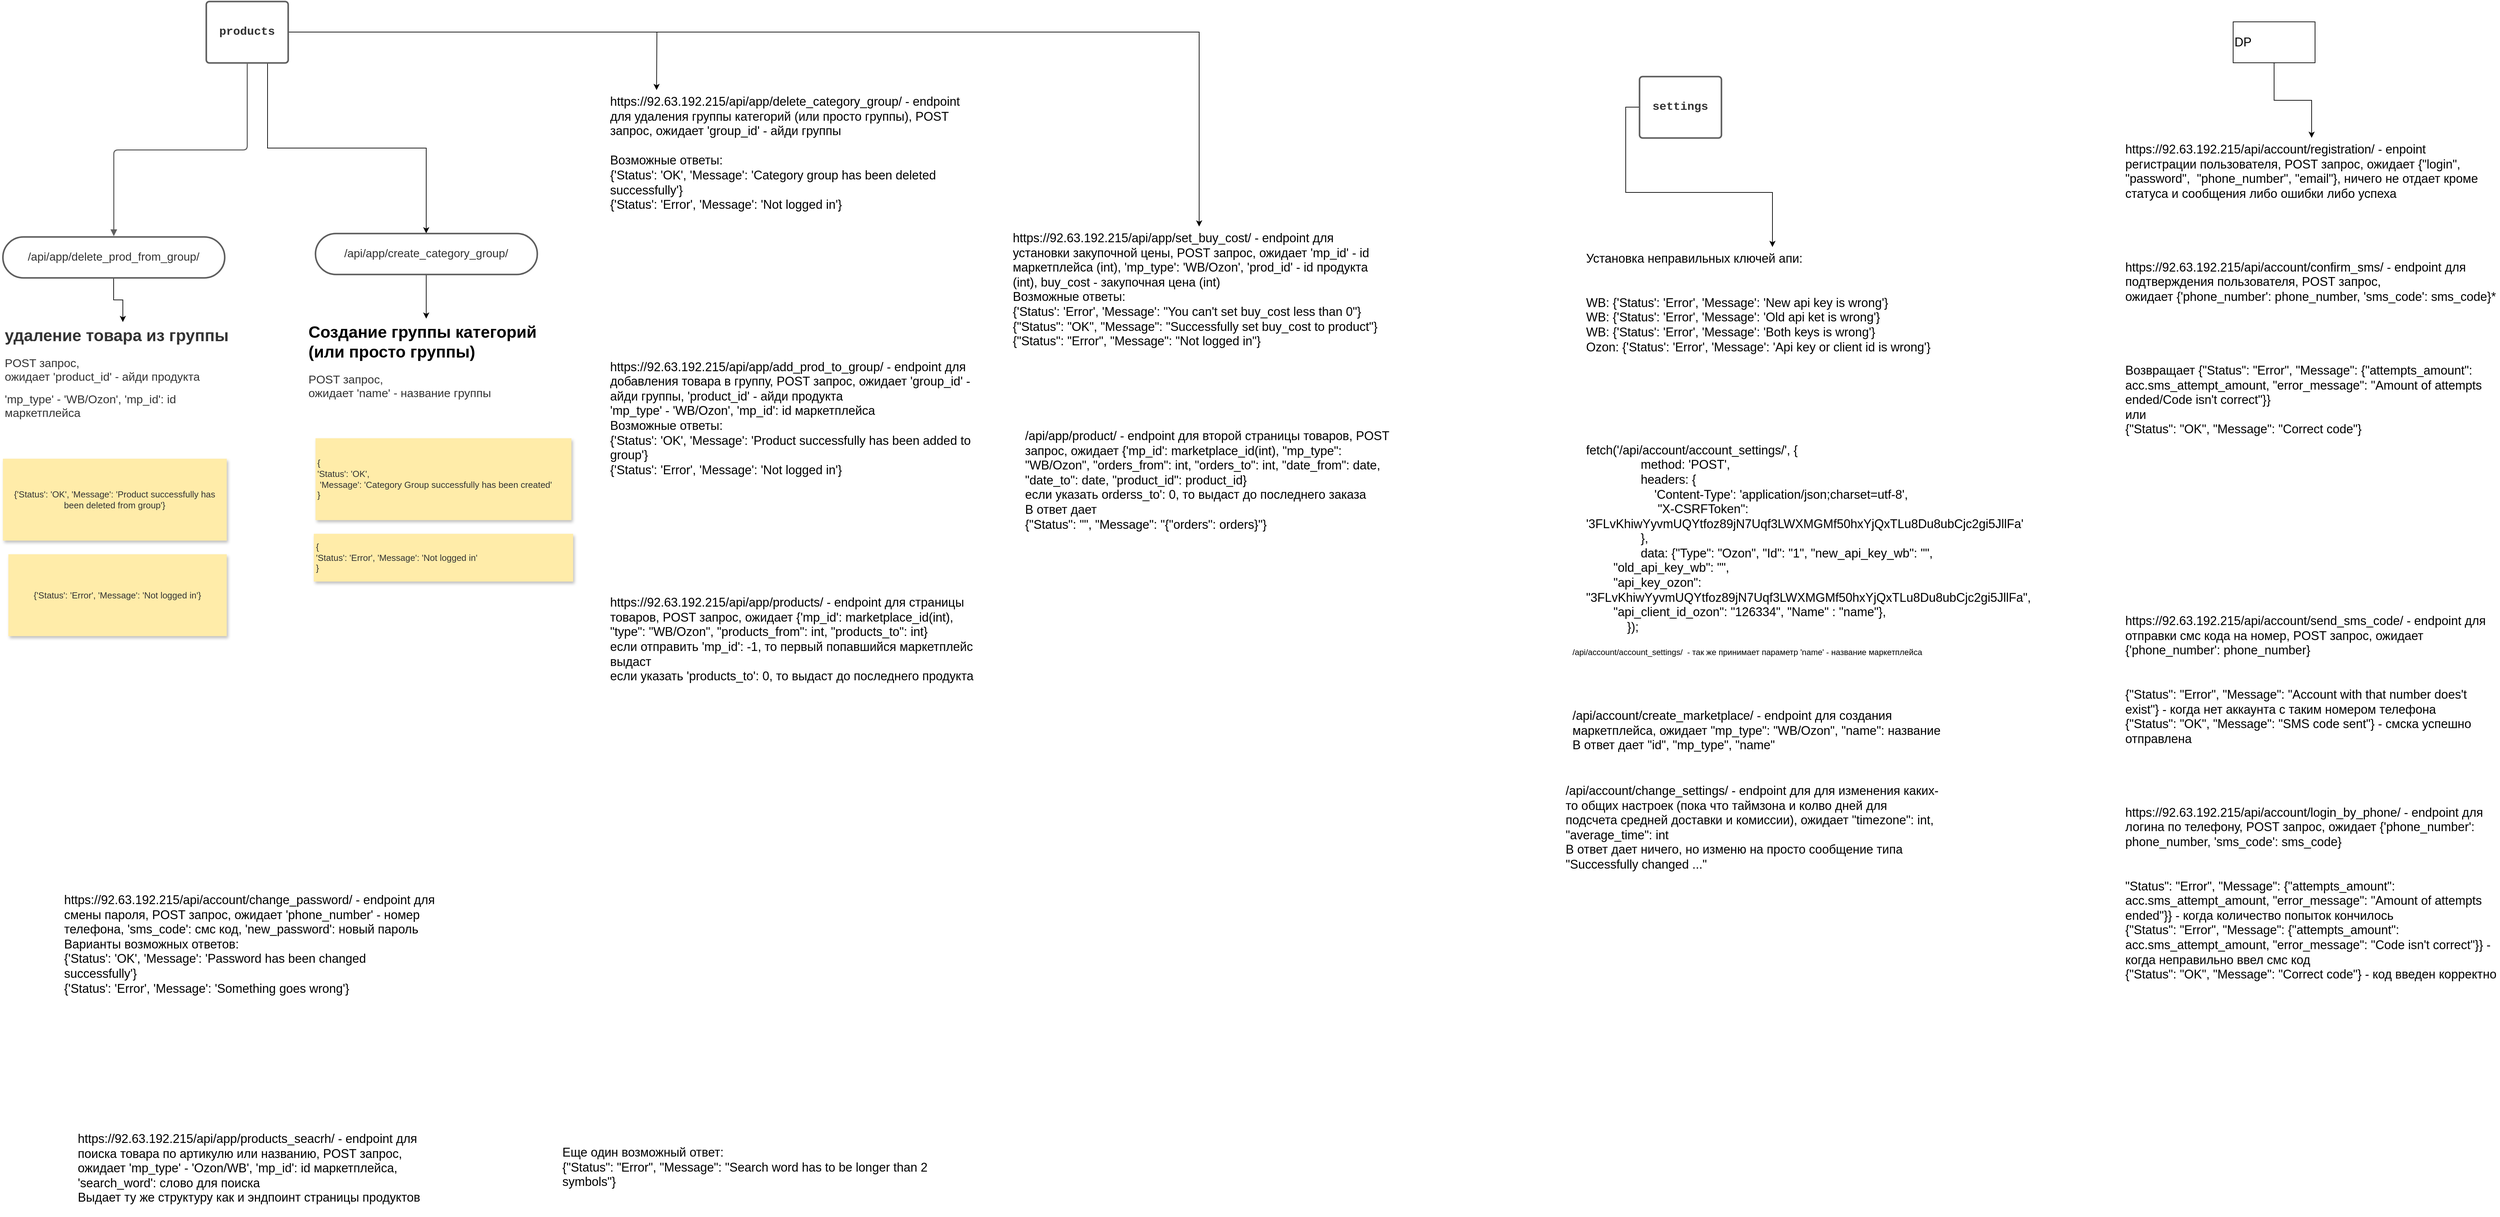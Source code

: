 <mxfile version="15.7.3" type="github">
  <diagram id="C5RBs43oDa-KdzZeNtuy" name="Page-1">
    <mxGraphModel dx="2031" dy="2303" grid="1" gridSize="10" guides="1" tooltips="1" connect="1" arrows="1" fold="1" page="1" pageScale="1" pageWidth="827" pageHeight="1169" math="0" shadow="0">
      <root>
        <mxCell id="WIyWlLk6GJQsqaUBKTNV-0" />
        <mxCell id="WIyWlLk6GJQsqaUBKTNV-1" parent="WIyWlLk6GJQsqaUBKTNV-0" />
        <mxCell id="fCl1h1IX-KnyHzvw6Qa8-23" style="edgeStyle=orthogonalEdgeStyle;rounded=0;orthogonalLoop=1;jettySize=auto;html=1;exitX=0.75;exitY=1;exitDx=0;exitDy=0;fontSize=24;" parent="WIyWlLk6GJQsqaUBKTNV-1" source="fCl1h1IX-KnyHzvw6Qa8-0" target="fCl1h1IX-KnyHzvw6Qa8-13" edge="1">
          <mxGeometry relative="1" as="geometry" />
        </mxCell>
        <mxCell id="fCl1h1IX-KnyHzvw6Qa8-28" style="edgeStyle=orthogonalEdgeStyle;rounded=0;orthogonalLoop=1;jettySize=auto;html=1;exitX=1;exitY=0.5;exitDx=0;exitDy=0;fontSize=18;" parent="WIyWlLk6GJQsqaUBKTNV-1" source="fCl1h1IX-KnyHzvw6Qa8-0" edge="1">
          <mxGeometry relative="1" as="geometry">
            <mxPoint x="980" y="-920" as="targetPoint" />
          </mxGeometry>
        </mxCell>
        <mxCell id="fCl1h1IX-KnyHzvw6Qa8-30" style="edgeStyle=orthogonalEdgeStyle;rounded=0;orthogonalLoop=1;jettySize=auto;html=1;exitX=1;exitY=0.5;exitDx=0;exitDy=0;entryX=0.5;entryY=0;entryDx=0;entryDy=0;fontSize=18;" parent="WIyWlLk6GJQsqaUBKTNV-1" source="fCl1h1IX-KnyHzvw6Qa8-0" target="fCl1h1IX-KnyHzvw6Qa8-29" edge="1">
          <mxGeometry relative="1" as="geometry" />
        </mxCell>
        <UserObject label="products" lucidchartObjectId="d0ThvlTQT.xf" id="fCl1h1IX-KnyHzvw6Qa8-0">
          <mxCell style="html=1;overflow=block;blockSpacing=1;whiteSpace=wrap;;whiteSpace=wrap;fontSize=17;fontFamily=Liberation Mono;fontColor=#333333;fontStyle=1;spacing=9;strokeColor=#5e5e5e;strokeOpacity=100;rounded=1;absoluteArcSize=1;arcSize=9;strokeWidth=2.3;" parent="WIyWlLk6GJQsqaUBKTNV-1" vertex="1">
            <mxGeometry x="320" y="-1050" width="120" height="90" as="geometry" />
          </mxCell>
        </UserObject>
        <mxCell id="fCl1h1IX-KnyHzvw6Qa8-26" style="edgeStyle=orthogonalEdgeStyle;rounded=0;orthogonalLoop=1;jettySize=auto;html=1;exitX=0.5;exitY=1;exitDx=0;exitDy=0;fontSize=24;" parent="WIyWlLk6GJQsqaUBKTNV-1" source="fCl1h1IX-KnyHzvw6Qa8-1" target="fCl1h1IX-KnyHzvw6Qa8-20" edge="1">
          <mxGeometry relative="1" as="geometry" />
        </mxCell>
        <UserObject label="/api/app/delete_prod_from_group/" lucidchartObjectId="k1ThpZDKHD~1" id="fCl1h1IX-KnyHzvw6Qa8-1">
          <mxCell style="html=1;overflow=block;blockSpacing=1;whiteSpace=wrap;rounded=1;arcSize=50;whiteSpace=wrap;fontSize=16.7;fontColor=#333333;spacing=3.8;strokeColor=#5e5e5e;strokeOpacity=100;strokeWidth=2.3;" parent="WIyWlLk6GJQsqaUBKTNV-1" vertex="1">
            <mxGeometry x="22" y="-705" width="325" height="60" as="geometry" />
          </mxCell>
        </UserObject>
        <UserObject label="" lucidchartObjectId="K1ThdN~bNKdz" id="fCl1h1IX-KnyHzvw6Qa8-3">
          <mxCell style="html=1;jettySize=18;whiteSpace=wrap;fontSize=13;strokeColor=#5E5E5E;strokeWidth=1.5;rounded=1;arcSize=12;edgeStyle=orthogonalEdgeStyle;startArrow=none;;endArrow=block;endFill=1;;exitX=0.5;exitY=1.013;exitPerimeter=0;entryX=0.5;entryY=-0.019;entryPerimeter=0;" parent="WIyWlLk6GJQsqaUBKTNV-1" source="fCl1h1IX-KnyHzvw6Qa8-0" target="fCl1h1IX-KnyHzvw6Qa8-1" edge="1">
            <mxGeometry width="100" height="100" relative="1" as="geometry">
              <Array as="points" />
            </mxGeometry>
          </mxCell>
        </UserObject>
        <UserObject label="{&#39;Status&#39;: &#39;OK&#39;, &#39;Message&#39;: &#39;Product successfully has been deleted from group&#39;}" lucidchartObjectId="52ThJg98ZM.b" id="fCl1h1IX-KnyHzvw6Qa8-8">
          <mxCell style="html=1;overflow=block;blockSpacing=1;whiteSpace=wrap;shadow=1;whiteSpace=wrap;fontSize=13;fontColor=#333333;spacing=3.8;strokeColor=none;fillColor=#FFECA9;strokeWidth=0;" parent="WIyWlLk6GJQsqaUBKTNV-1" vertex="1">
            <mxGeometry x="22" y="-380" width="328" height="120" as="geometry" />
          </mxCell>
        </UserObject>
        <UserObject label="{&#39;Status&#39;: &#39;Error&#39;, &#39;Message&#39;: &#39;Not logged in&#39;}" lucidchartObjectId="22ThiJKDrjVu" id="fCl1h1IX-KnyHzvw6Qa8-9">
          <mxCell style="html=1;overflow=block;blockSpacing=1;whiteSpace=wrap;shadow=1;whiteSpace=wrap;fontSize=13;fontColor=#333333;spacing=3.8;strokeColor=none;fillColor=#FFECA9;strokeWidth=0;" parent="WIyWlLk6GJQsqaUBKTNV-1" vertex="1">
            <mxGeometry x="30" y="-240" width="320" height="120" as="geometry" />
          </mxCell>
        </UserObject>
        <UserObject label="" lucidchartObjectId="u5ThopFs4aIM" id="fCl1h1IX-KnyHzvw6Qa8-12">
          <mxCell style="html=1;overflow=block;blockSpacing=1;whiteSpace=wrap;;whiteSpace=wrap;fontSize=13;spacing=3.8;strokeColor=none;fillOpacity=0;fillColor=#ffffff;strokeWidth=0;" parent="WIyWlLk6GJQsqaUBKTNV-1" vertex="1">
            <mxGeometry x="618" y="-508" width="247" height="28" as="geometry" />
          </mxCell>
        </UserObject>
        <mxCell id="fCl1h1IX-KnyHzvw6Qa8-24" style="edgeStyle=orthogonalEdgeStyle;rounded=0;orthogonalLoop=1;jettySize=auto;html=1;exitX=0.5;exitY=1;exitDx=0;exitDy=0;fontSize=24;" parent="WIyWlLk6GJQsqaUBKTNV-1" source="fCl1h1IX-KnyHzvw6Qa8-13" target="fCl1h1IX-KnyHzvw6Qa8-21" edge="1">
          <mxGeometry relative="1" as="geometry" />
        </mxCell>
        <UserObject label="/api/app/create_category_group/ " lucidchartObjectId="S5Thh1K2M_9C" id="fCl1h1IX-KnyHzvw6Qa8-13">
          <mxCell style="html=1;overflow=block;blockSpacing=1;whiteSpace=wrap;rounded=1;arcSize=50;whiteSpace=wrap;fontSize=16.7;fontColor=#333333;spacing=3.8;strokeColor=#5e5e5e;strokeOpacity=100;strokeWidth=2.3;" parent="WIyWlLk6GJQsqaUBKTNV-1" vertex="1">
            <mxGeometry x="480" y="-710" width="325" height="60" as="geometry" />
          </mxCell>
        </UserObject>
        <UserObject label="{&lt;br&gt;&#39;Status&#39;: &#39;OK&#39;,&lt;br&gt;&amp;nbsp;&#39;Message&#39;: &#39;Category Group successfully has been created&#39;&lt;br&gt;}" lucidchartObjectId="S5ThOBOQB7-y" id="fCl1h1IX-KnyHzvw6Qa8-18">
          <mxCell style="html=1;overflow=block;blockSpacing=1;whiteSpace=wrap;shadow=1;whiteSpace=wrap;fontSize=13;fontColor=#333333;spacing=3.8;strokeColor=none;fillColor=#FFECA9;strokeWidth=0;align=left;" parent="WIyWlLk6GJQsqaUBKTNV-1" vertex="1">
            <mxGeometry x="480" y="-410" width="375" height="120" as="geometry" />
          </mxCell>
        </UserObject>
        <UserObject label="{&lt;br&gt;&#39;Status&#39;: &#39;Error&#39;, &#39;Message&#39;: &#39;Not logged in&#39;&lt;br&gt;}" lucidchartObjectId="S5ThA1d1zOJF" id="fCl1h1IX-KnyHzvw6Qa8-19">
          <mxCell style="html=1;overflow=block;blockSpacing=1;whiteSpace=wrap;shadow=1;whiteSpace=wrap;fontSize=13;fontColor=#333333;spacing=3.8;strokeColor=none;fillColor=#FFECA9;strokeWidth=0;align=left;" parent="WIyWlLk6GJQsqaUBKTNV-1" vertex="1">
            <mxGeometry x="477.5" y="-270" width="380" height="70" as="geometry" />
          </mxCell>
        </UserObject>
        <mxCell id="fCl1h1IX-KnyHzvw6Qa8-20" value="&lt;h1&gt;&lt;font style=&quot;font-size: 24px&quot;&gt;&lt;span style=&quot;color: rgb(51 , 51 , 51) ; text-align: center&quot;&gt;удаление товара из группы&lt;/span&gt;&lt;br&gt;&lt;/font&gt;&lt;/h1&gt;&lt;p&gt;&lt;span style=&quot;color: rgb(51 , 51 , 51) ; font-size: 17px ; text-align: center&quot;&gt;POST запрос,&lt;/span&gt;&lt;br style=&quot;color: rgb(51 , 51 , 51) ; font-size: 17px ; text-align: center&quot;&gt;&lt;span style=&quot;color: rgb(51 , 51 , 51) ; font-size: 17px ; text-align: center&quot;&gt;ожидает &#39;product_id&#39; - айди продукта&lt;/span&gt;&lt;br&gt;&lt;/p&gt;&lt;p&gt;&lt;span style=&quot;text-align: center&quot;&gt;&lt;font color=&quot;#333333&quot;&gt;&lt;span style=&quot;font-size: 17px&quot;&gt;&#39;mp_type&#39; - &#39;WB/Ozon&#39;, &#39;mp_id&#39;: id маркетплейса&lt;/span&gt;&lt;/font&gt;&lt;br&gt;&lt;/span&gt;&lt;/p&gt;" style="text;html=1;strokeColor=none;fillColor=none;spacing=5;spacingTop=-20;whiteSpace=wrap;overflow=hidden;rounded=0;" parent="WIyWlLk6GJQsqaUBKTNV-1" vertex="1">
          <mxGeometry x="20" y="-580" width="356" height="160" as="geometry" />
        </mxCell>
        <mxCell id="fCl1h1IX-KnyHzvw6Qa8-21" value="&lt;h1&gt;&lt;font style=&quot;font-size: 24px&quot;&gt;Создание группы категорий (или просто группы)&lt;br&gt;&lt;/font&gt;&lt;/h1&gt;&lt;p&gt;&lt;span style=&quot;color: rgb(51 , 51 , 51) ; font-size: 17px ; text-align: center&quot;&gt;POST запрос,&lt;/span&gt;&lt;br style=&quot;color: rgb(51 , 51 , 51) ; font-size: 17px ; text-align: center&quot;&gt;&lt;span style=&quot;color: rgb(51 , 51 , 51) ; font-size: 17px ; text-align: center&quot;&gt;ожидает &#39;name&#39; - название группы&lt;/span&gt;&lt;br&gt;&lt;/p&gt;" style="text;html=1;strokeColor=none;fillColor=none;spacing=5;spacingTop=-20;whiteSpace=wrap;overflow=hidden;rounded=0;" parent="WIyWlLk6GJQsqaUBKTNV-1" vertex="1">
          <mxGeometry x="464.5" y="-585" width="356" height="120" as="geometry" />
        </mxCell>
        <mxCell id="fCl1h1IX-KnyHzvw6Qa8-27" value="https://92.63.192.215/api/app/delete_category_group/ - endpoint для удаления группы категорий (или просто группы), POST запрос, ожидает &#39;group_id&#39; - айди группы&lt;br&gt;&lt;br&gt;Возможные ответы:&lt;br&gt;{&#39;Status&#39;: &#39;OK&#39;, &#39;Message&#39;: &#39;Category group has been deleted successfully&#39;}&lt;br&gt;{&#39;Status&#39;: &#39;Error&#39;, &#39;Message&#39;: &#39;Not logged in&#39;}&lt;br&gt;&lt;br&gt;&lt;br&gt;&lt;br&gt;&lt;br&gt;&lt;br&gt;&lt;br&gt;&lt;br&gt;&lt;br&gt;&lt;br&gt;&lt;br&gt;https://92.63.192.215/api/app/add_prod_to_group/ - endpoint для добавления товара в группу, POST запрос, ожидает &#39;group_id&#39; - айди группы, &#39;product_id&#39; - айди продукта&lt;br&gt;&#39;mp_type&#39; - &#39;WB/Ozon&#39;, &#39;mp_id&#39;: id маркетплейса&lt;br&gt;Возможные ответы:&lt;br&gt;{&#39;Status&#39;: &#39;OK&#39;, &#39;Message&#39;: &#39;Product successfully has been added to group&#39;}&lt;br&gt;{&#39;Status&#39;: &#39;Error&#39;, &#39;Message&#39;: &#39;Not logged in&#39;}&lt;br&gt;&lt;br&gt;&lt;br&gt;&lt;br&gt;&lt;br&gt;&lt;br&gt;&lt;br&gt;&lt;br&gt;&lt;br&gt;https://92.63.192.215/api/app/products/ - endpoint для страницы товаров, POST запрос, ожидает {&#39;mp_id&#39;: marketplace_id(int), &quot;type&quot;: &quot;WB/Ozon&quot;, &quot;products_from&quot;: int, &quot;products_to&quot;: int}&lt;br&gt;если отправить &#39;mp_id&#39;: -1, то первый попавшийся маркетплейс выдаст&lt;br&gt;если указать &#39;products_to&#39;: 0, то выдаст до последнего продукта" style="text;whiteSpace=wrap;html=1;fontSize=18;" parent="WIyWlLk6GJQsqaUBKTNV-1" vertex="1">
          <mxGeometry x="910" y="-920" width="550" height="870" as="geometry" />
        </mxCell>
        <mxCell id="fCl1h1IX-KnyHzvw6Qa8-29" value="https://92.63.192.215/api/app/set_buy_cost/ - endpoint для установки закупочной цены, POST запрос, ожидает &#39;mp_id&#39; - id маркетплейса (int), &#39;mp_type&#39;: &#39;WB/Ozon&#39;, &#39;prod_id&#39; - id продукта (int), buy_cost - закупочная цена (int)&#xa;Возможные ответы:&#xa;{&#39;Status&#39;: &#39;Error&#39;, &#39;Message&#39;: &quot;You can&#39;t set buy_cost less than 0&quot;}&#xa;{&quot;Status&quot;: &quot;OK&quot;, &quot;Message&quot;: &quot;Successfully set buy_cost to product&quot;}&#xa;{&quot;Status&quot;: &quot;Error&quot;, &quot;Message&quot;: &quot;Not logged in&quot;}" style="text;whiteSpace=wrap;html=1;fontSize=18;" parent="WIyWlLk6GJQsqaUBKTNV-1" vertex="1">
          <mxGeometry x="1500" y="-720" width="550" height="210" as="geometry" />
        </mxCell>
        <mxCell id="fCl1h1IX-KnyHzvw6Qa8-31" value="Установка неправильных ключей апи:&lt;br&gt;&lt;br&gt;&lt;br&gt;WB: {&#39;Status&#39;: &#39;Error&#39;, &#39;Message&#39;: &#39;New api key is wrong&#39;}&lt;br&gt;WB: {&#39;Status&#39;: &#39;Error&#39;, &#39;Message&#39;: &#39;Old api ket is wrong&#39;}&lt;br&gt;WB: {&#39;Status&#39;: &#39;Error&#39;, &#39;Message&#39;: &#39;Both keys is wrong&#39;}&lt;br&gt;Ozon: {&#39;Status&#39;: &#39;Error&#39;, &#39;Message&#39;: &#39;Api key or client id is wrong&#39;}&lt;br&gt;&lt;br&gt;&lt;br&gt;&lt;br&gt;&lt;br&gt;&lt;br&gt;&lt;br&gt;fetch(&#39;/api/account/account_settings/&#39;, {&lt;br&gt;&amp;nbsp; &amp;nbsp; &amp;nbsp; &amp;nbsp; &amp;nbsp; &amp;nbsp; &amp;nbsp; &amp;nbsp; method: &#39;POST&#39;,&lt;br&gt;&amp;nbsp; &amp;nbsp; &amp;nbsp; &amp;nbsp; &amp;nbsp; &amp;nbsp; &amp;nbsp; &amp;nbsp; headers: {&lt;br&gt;&amp;nbsp; &amp;nbsp; &amp;nbsp; &amp;nbsp; &amp;nbsp; &amp;nbsp; &amp;nbsp; &amp;nbsp; &amp;nbsp; &amp;nbsp; &#39;Content-Type&#39;: &#39;application/json;charset=utf-8&#39;,&amp;nbsp;&lt;br&gt;&amp;nbsp; &amp;nbsp; &amp;nbsp; &amp;nbsp; &amp;nbsp; &amp;nbsp; &amp;nbsp; &amp;nbsp; &amp;nbsp; &amp;nbsp; &amp;nbsp;&quot;X-CSRFToken&quot;: &#39;3FLvKhiwYyvmUQYtfoz89jN7Uqf3LWXMGMf50hxYjQxTLu8Du8ubCjc2gi5JllFa&#39;&lt;br&gt;&amp;nbsp; &amp;nbsp; &amp;nbsp; &amp;nbsp; &amp;nbsp; &amp;nbsp; &amp;nbsp; &amp;nbsp; },&lt;br&gt;&amp;nbsp; &amp;nbsp; &amp;nbsp; &amp;nbsp; &amp;nbsp; &amp;nbsp; &amp;nbsp; &amp;nbsp; data: {&quot;Type&quot;: &quot;Ozon&quot;, &quot;Id&quot;: &quot;1&quot;, &quot;new_api_key_wb&quot;: &quot;&quot;,&lt;br&gt;&amp;nbsp; &amp;nbsp; &amp;nbsp; &amp;nbsp; &quot;old_api_key_wb&quot;: &quot;&quot;,&lt;br&gt;&amp;nbsp; &amp;nbsp; &amp;nbsp; &amp;nbsp; &quot;api_key_ozon&quot;: &quot;3FLvKhiwYyvmUQYtfoz89jN7Uqf3LWXMGMf50hxYjQxTLu8Du8ubCjc2gi5JllFa&quot;,&lt;br&gt;&amp;nbsp; &amp;nbsp; &amp;nbsp; &amp;nbsp; &quot;api_client_id_ozon&quot;: &quot;126334&quot;, &quot;Name&quot; : &quot;name&quot;},&lt;br&gt;&amp;nbsp; &amp;nbsp; &amp;nbsp; &amp;nbsp; &amp;nbsp; &amp;nbsp; });" style="text;whiteSpace=wrap;html=1;fontSize=18;" parent="WIyWlLk6GJQsqaUBKTNV-1" vertex="1">
          <mxGeometry x="2340" y="-690" width="550" height="590" as="geometry" />
        </mxCell>
        <mxCell id="fCl1h1IX-KnyHzvw6Qa8-33" style="edgeStyle=orthogonalEdgeStyle;rounded=0;orthogonalLoop=1;jettySize=auto;html=1;exitX=0;exitY=0.5;exitDx=0;exitDy=0;fontSize=18;" parent="WIyWlLk6GJQsqaUBKTNV-1" source="fCl1h1IX-KnyHzvw6Qa8-32" target="fCl1h1IX-KnyHzvw6Qa8-31" edge="1">
          <mxGeometry relative="1" as="geometry" />
        </mxCell>
        <UserObject label="settings&lt;br&gt;" lucidchartObjectId="d0ThvlTQT.xf" id="fCl1h1IX-KnyHzvw6Qa8-32">
          <mxCell style="html=1;overflow=block;blockSpacing=1;whiteSpace=wrap;;whiteSpace=wrap;fontSize=17;fontFamily=Liberation Mono;fontColor=#333333;fontStyle=1;spacing=9;strokeColor=#5e5e5e;strokeOpacity=100;rounded=1;absoluteArcSize=1;arcSize=9;strokeWidth=2.3;" parent="WIyWlLk6GJQsqaUBKTNV-1" vertex="1">
            <mxGeometry x="2420" y="-940" width="120" height="90" as="geometry" />
          </mxCell>
        </UserObject>
        <mxCell id="fCl1h1IX-KnyHzvw6Qa8-34" value="https://92.63.192.215/api/account/registration/ - enpoint регистрации пользователя, POST запрос, ожидает {&quot;login&quot;, &quot;password&quot;,  &quot;phone_number&quot;, &quot;email&quot;}, ничего не отдает кроме статуса и сообщения либо ошибки либо успеха&#xa;&#xa;&#xa;&#xa;&#xa;https://92.63.192.215/api/account/confirm_sms/ - endpoint для подтверждения пользователя, POST запрос,&#xa;ожидает {&#39;phone_number&#39;: phone_number, &#39;sms_code&#39;: sms_code}*&#xa;&#xa;&#xa;&#xa;&#xa;Возвращает {&quot;Status&quot;: &quot;Error&quot;, &quot;Message&quot;: {&quot;attempts_amount&quot;: acc.sms_attempt_amount, &quot;error_message&quot;: &quot;Amount of attempts ended/Code isn&#39;t correct&quot;}}&#xa;или&#xa;{&quot;Status&quot;: &quot;OK&quot;, &quot;Message&quot;: &quot;Correct code&quot;}&#xa;&#xa;&#xa;&#xa;&#xa;&#xa;&#xa;&#xa;&#xa;&#xa;&#xa;&#xa;&#xa;https://92.63.192.215/api/account/send_sms_code/ - endpoint для отправки смс кода на номер, POST запрос, ожидает {&#39;phone_number&#39;: phone_number}&#xa;&#xa;&#xa;{&quot;Status&quot;: &quot;Error&quot;, &quot;Message&quot;: &quot;Account with that number does&#39;t exist&quot;} - когда нет аккаунта с таким номером телефона&#xa;{&quot;Status&quot;: &quot;OK&quot;, &quot;Message&quot;: &quot;SMS code sent&quot;} - смска успешно отправлена&#xa;&#xa;&#xa;&#xa;&#xa;https://92.63.192.215/api/account/login_by_phone/ - endpoint для логина по телефону, POST запрос, ожидает {&#39;phone_number&#39;: phone_number, &#39;sms_code&#39;: sms_code}&#xa;&#xa;&#xa;&quot;Status&quot;: &quot;Error&quot;, &quot;Message&quot;: {&quot;attempts_amount&quot;: acc.sms_attempt_amount, &quot;error_message&quot;: &quot;Amount of attempts ended&quot;}} - когда количество попыток кончилось&#xa;{&quot;Status&quot;: &quot;Error&quot;, &quot;Message&quot;: {&quot;attempts_amount&quot;: acc.sms_attempt_amount, &quot;error_message&quot;: &quot;Code isn&#39;t correct&quot;}} - когда неправильно ввел смс код&#xa;{&quot;Status&quot;: &quot;OK&quot;, &quot;Message&quot;: &quot;Correct code&quot;} - код введен корректно" style="text;whiteSpace=wrap;html=1;fontSize=18;" parent="WIyWlLk6GJQsqaUBKTNV-1" vertex="1">
          <mxGeometry x="3130" y="-850" width="550" height="1310" as="geometry" />
        </mxCell>
        <mxCell id="fCl1h1IX-KnyHzvw6Qa8-36" style="edgeStyle=orthogonalEdgeStyle;rounded=0;orthogonalLoop=1;jettySize=auto;html=1;exitX=0.5;exitY=1;exitDx=0;exitDy=0;fontSize=18;" parent="WIyWlLk6GJQsqaUBKTNV-1" source="fCl1h1IX-KnyHzvw6Qa8-35" target="fCl1h1IX-KnyHzvw6Qa8-34" edge="1">
          <mxGeometry relative="1" as="geometry" />
        </mxCell>
        <mxCell id="fCl1h1IX-KnyHzvw6Qa8-35" value="DP" style="rounded=0;whiteSpace=wrap;html=1;fontSize=18;align=left;" parent="WIyWlLk6GJQsqaUBKTNV-1" vertex="1">
          <mxGeometry x="3290" y="-1020" width="120" height="60" as="geometry" />
        </mxCell>
        <mxCell id="fCl1h1IX-KnyHzvw6Qa8-37" value="https://92.63.192.215/api/account/change_password/ - endpoint для смены пароля, POST запрос, ожидает &#39;phone_number&#39; - номер телефона, &#39;sms_code&#39;: смс код, &#39;new_password&#39;: новый пароль&#xa;Варианты возможных ответов:&#xa;{&#39;Status&#39;: &#39;OK&#39;, &#39;Message&#39;: &#39;Password has been changed successfully&#39;}&#xa;{&#39;Status&#39;: &#39;Error&#39;, &#39;Message&#39;: &#39;Something goes wrong&#39;}" style="text;whiteSpace=wrap;html=1;fontSize=18;" parent="WIyWlLk6GJQsqaUBKTNV-1" vertex="1">
          <mxGeometry x="110" y="250" width="550" height="190" as="geometry" />
        </mxCell>
        <mxCell id="fCl1h1IX-KnyHzvw6Qa8-38" value="Еще один возможный ответ:&#xa;{&quot;Status&quot;: &quot;Error&quot;, &quot;Message&quot;: &quot;Search word has to be longer than 2 symbols&quot;}" style="text;whiteSpace=wrap;html=1;fontSize=18;" parent="WIyWlLk6GJQsqaUBKTNV-1" vertex="1">
          <mxGeometry x="840" y="620" width="550" height="80" as="geometry" />
        </mxCell>
        <mxCell id="fCl1h1IX-KnyHzvw6Qa8-39" value="https://92.63.192.215/api/app/products_seacrh/ - endpoint для поиска товара по артикулю или названию, POST запрос, ожидает &#39;mp_type&#39; - &#39;Ozon/WB&#39;, &#39;mp_id&#39;: id маркетплейса, &#39;search_word&#39;: слово для поиска&#xa;Выдает ту же структуру как и эндпоинт страницы продуктов" style="text;whiteSpace=wrap;html=1;fontSize=18;" parent="WIyWlLk6GJQsqaUBKTNV-1" vertex="1">
          <mxGeometry x="130" y="600" width="550" height="130" as="geometry" />
        </mxCell>
        <mxCell id="je1JNMOyjuV9sEbknqPQ-0" value="/api/account/account_settings/  - так же принимает параметр &#39;name&#39; - название маркетплейса" style="text;whiteSpace=wrap;html=1;" vertex="1" parent="WIyWlLk6GJQsqaUBKTNV-1">
          <mxGeometry x="2320" y="-110" width="550" height="100" as="geometry" />
        </mxCell>
        <mxCell id="je1JNMOyjuV9sEbknqPQ-1" value="&lt;font style=&quot;font-size: 18px&quot;&gt;/api/app/product/ - endpoint для второй страницы товаров, POST запрос, ожидает {&#39;mp_id&#39;: marketplace_id(int), &quot;mp_type&quot;: &quot;WB/Ozon&quot;, &quot;orders_from&quot;: int, &quot;orders_to&quot;: int, &quot;date_from&quot;: date, &quot;date_to&quot;: date, &quot;product_id&quot;: product_id}&lt;br&gt;если указать orderss_to&#39;: 0, то выдаст до последнего заказа&lt;br&gt;В ответ дает&amp;nbsp;&lt;br&gt;{&quot;Status&quot;: &quot;&quot;, &quot;Message&quot;: &quot;{&quot;orders&quot;: orders}&quot;}&lt;/font&gt;" style="text;whiteSpace=wrap;html=1;" vertex="1" parent="WIyWlLk6GJQsqaUBKTNV-1">
          <mxGeometry x="1518" y="-430" width="550" height="100" as="geometry" />
        </mxCell>
        <mxCell id="je1JNMOyjuV9sEbknqPQ-2" value="/api/account/create_marketplace/ - endpoint для создания маркетплейса, ожидает &quot;mp_type&quot;: &quot;WB/Ozon&quot;, &quot;name&quot;: название&#xa;В ответ дает &quot;id&quot;, &quot;mp_type&quot;, &quot;name&quot;" style="text;whiteSpace=wrap;html=1;fontSize=18;" vertex="1" parent="WIyWlLk6GJQsqaUBKTNV-1">
          <mxGeometry x="2320" y="-20" width="550" height="100" as="geometry" />
        </mxCell>
        <mxCell id="je1JNMOyjuV9sEbknqPQ-3" value="/api/account/change_settings/ - endpoint для для изменения каких-то общих настроек (пока что таймзона и колво дней для подсчета средней доставки и комиссии), ожидает &quot;timezone&quot;: int, &quot;average_time&quot;: int  &#xa;В ответ дает ничего, но изменю на просто сообщение типа &quot;Successfully changed ...&quot;" style="text;whiteSpace=wrap;html=1;fontSize=18;" vertex="1" parent="WIyWlLk6GJQsqaUBKTNV-1">
          <mxGeometry x="2310" y="90" width="550" height="150" as="geometry" />
        </mxCell>
      </root>
    </mxGraphModel>
  </diagram>
</mxfile>
